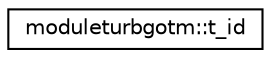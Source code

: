 digraph "Graphical Class Hierarchy"
{
 // LATEX_PDF_SIZE
  edge [fontname="Helvetica",fontsize="10",labelfontname="Helvetica",labelfontsize="10"];
  node [fontname="Helvetica",fontsize="10",shape=record];
  rankdir="LR";
  Node0 [label="moduleturbgotm::t_id",height=0.2,width=0.4,color="black", fillcolor="white", style="filled",URL="$structmoduleturbgotm_1_1t__id.html",tooltip=" "];
}
